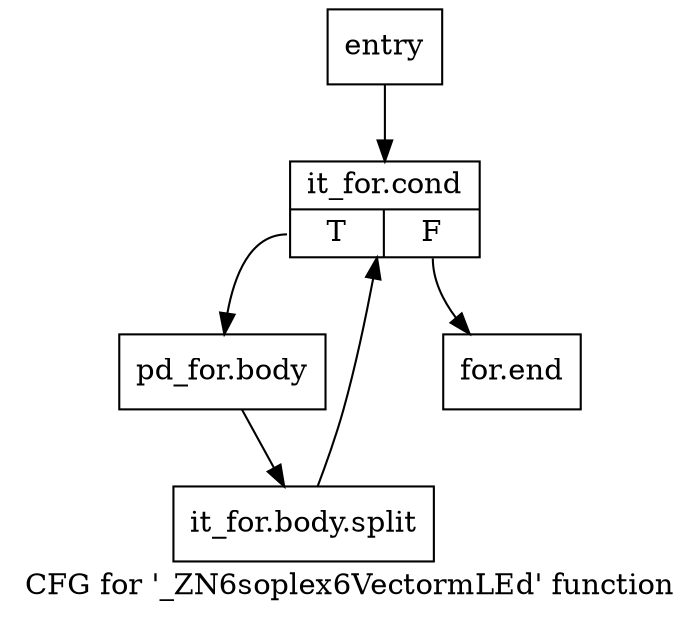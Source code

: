 digraph "CFG for '_ZN6soplex6VectormLEd' function" {
	label="CFG for '_ZN6soplex6VectormLEd' function";

	Node0x2b81cf0 [shape=record,label="{entry}"];
	Node0x2b81cf0 -> Node0x2b81d40;
	Node0x2b81d40 [shape=record,label="{it_for.cond|{<s0>T|<s1>F}}"];
	Node0x2b81d40:s0 -> Node0x2b81d90;
	Node0x2b81d40:s1 -> Node0x2b81de0;
	Node0x2b81d90 [shape=record,label="{pd_for.body}"];
	Node0x2b81d90 -> Node0x33f6ca0;
	Node0x33f6ca0 [shape=record,label="{it_for.body.split}"];
	Node0x33f6ca0 -> Node0x2b81d40;
	Node0x2b81de0 [shape=record,label="{for.end}"];
}
